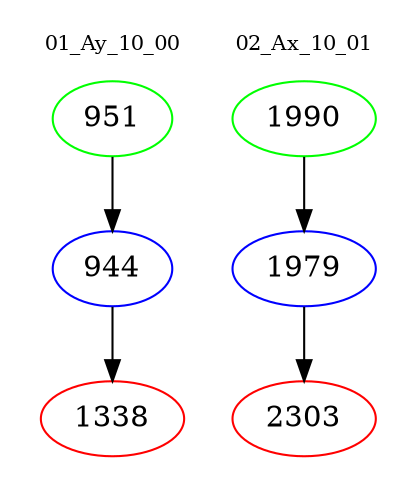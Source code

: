 digraph{
subgraph cluster_0 {
color = white
label = "01_Ay_10_00";
fontsize=10;
T0_951 [label="951", color="green"]
T0_951 -> T0_944 [color="black"]
T0_944 [label="944", color="blue"]
T0_944 -> T0_1338 [color="black"]
T0_1338 [label="1338", color="red"]
}
subgraph cluster_1 {
color = white
label = "02_Ax_10_01";
fontsize=10;
T1_1990 [label="1990", color="green"]
T1_1990 -> T1_1979 [color="black"]
T1_1979 [label="1979", color="blue"]
T1_1979 -> T1_2303 [color="black"]
T1_2303 [label="2303", color="red"]
}
}
